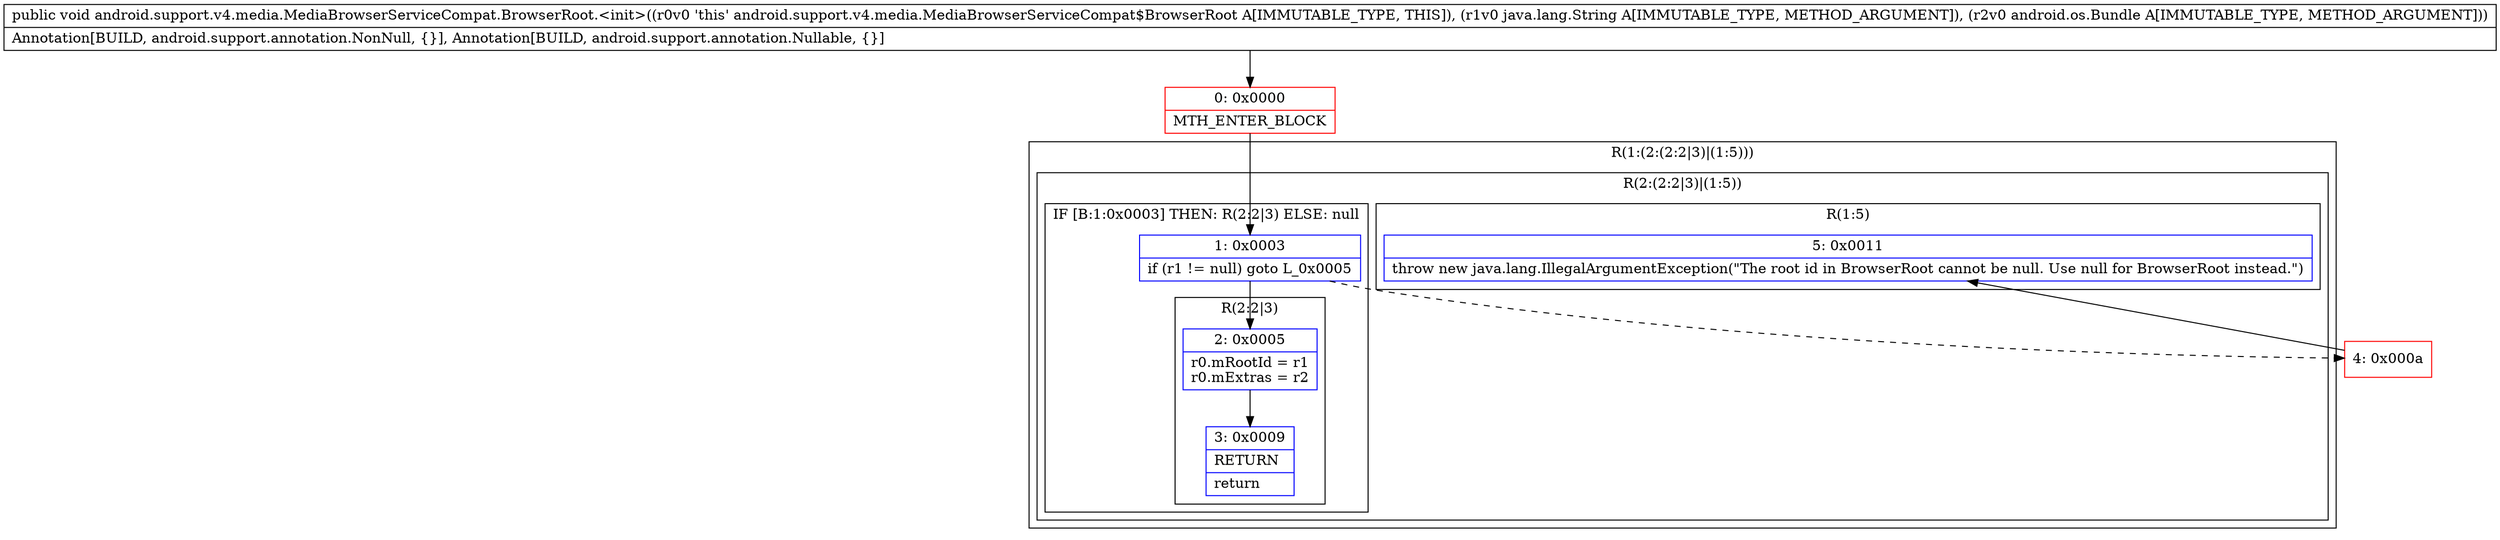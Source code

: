 digraph "CFG forandroid.support.v4.media.MediaBrowserServiceCompat.BrowserRoot.\<init\>(Ljava\/lang\/String;Landroid\/os\/Bundle;)V" {
subgraph cluster_Region_391561584 {
label = "R(1:(2:(2:2|3)|(1:5)))";
node [shape=record,color=blue];
subgraph cluster_Region_485445273 {
label = "R(2:(2:2|3)|(1:5))";
node [shape=record,color=blue];
subgraph cluster_IfRegion_1127247628 {
label = "IF [B:1:0x0003] THEN: R(2:2|3) ELSE: null";
node [shape=record,color=blue];
Node_1 [shape=record,label="{1\:\ 0x0003|if (r1 != null) goto L_0x0005\l}"];
subgraph cluster_Region_934300688 {
label = "R(2:2|3)";
node [shape=record,color=blue];
Node_2 [shape=record,label="{2\:\ 0x0005|r0.mRootId = r1\lr0.mExtras = r2\l}"];
Node_3 [shape=record,label="{3\:\ 0x0009|RETURN\l|return\l}"];
}
}
subgraph cluster_Region_374101719 {
label = "R(1:5)";
node [shape=record,color=blue];
Node_5 [shape=record,label="{5\:\ 0x0011|throw new java.lang.IllegalArgumentException(\"The root id in BrowserRoot cannot be null. Use null for BrowserRoot instead.\")\l}"];
}
}
}
Node_0 [shape=record,color=red,label="{0\:\ 0x0000|MTH_ENTER_BLOCK\l}"];
Node_4 [shape=record,color=red,label="{4\:\ 0x000a}"];
MethodNode[shape=record,label="{public void android.support.v4.media.MediaBrowserServiceCompat.BrowserRoot.\<init\>((r0v0 'this' android.support.v4.media.MediaBrowserServiceCompat$BrowserRoot A[IMMUTABLE_TYPE, THIS]), (r1v0 java.lang.String A[IMMUTABLE_TYPE, METHOD_ARGUMENT]), (r2v0 android.os.Bundle A[IMMUTABLE_TYPE, METHOD_ARGUMENT]))  | Annotation[BUILD, android.support.annotation.NonNull, \{\}], Annotation[BUILD, android.support.annotation.Nullable, \{\}]\l}"];
MethodNode -> Node_0;
Node_1 -> Node_2;
Node_1 -> Node_4[style=dashed];
Node_2 -> Node_3;
Node_0 -> Node_1;
Node_4 -> Node_5;
}

